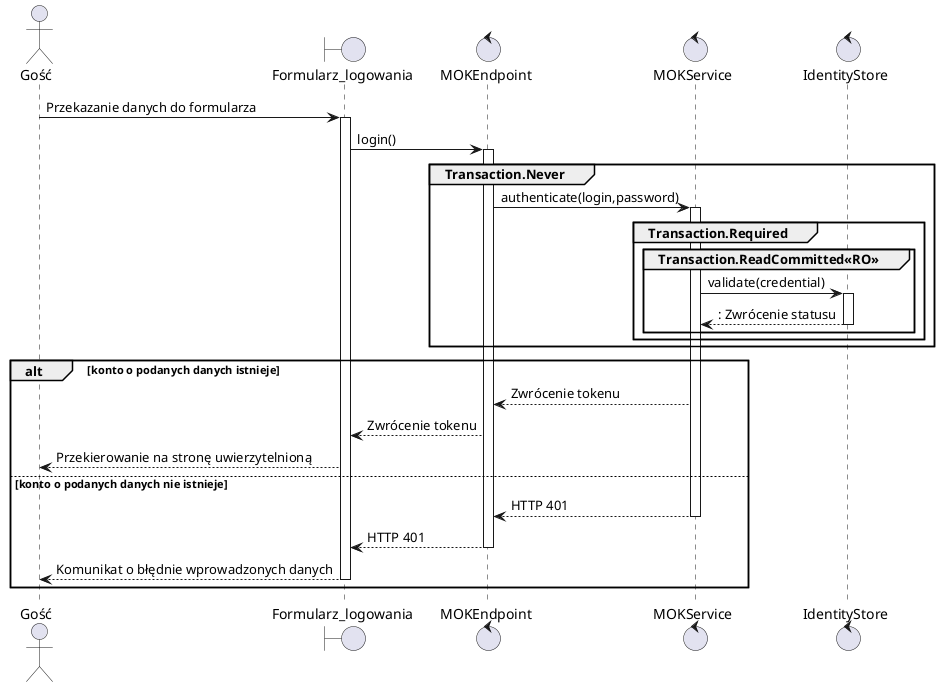 @startuml MOK12 - Zaloguj

actor Gość as user
boundary Formularz_logowania as gui
control MOKEndpoint as controller
control MOKService as service
control IdentityStore as auth


user -> gui ++ : Przekazanie danych do formularza
gui -> controller ++ : login()
group Transaction.Never
controller -> service ++ : authenticate(login,password)
    group Transaction.Required
        group  Transaction.ReadCommitted<<RO>>
            service -> auth ++ : validate(credential)
            return : Zwrócenie statusu
        end
    end
end
alt konto o podanych danych istnieje
    service --> controller : Zwrócenie tokenu
    controller --> gui : Zwrócenie tokenu
    gui --> user : Przekierowanie na stronę uwierzytelnioną

else konto o podanych danych nie istnieje
    return HTTP 401
    return HTTP 401
    return Komunikat o błędnie wprowadzonych danych
end


@enduml